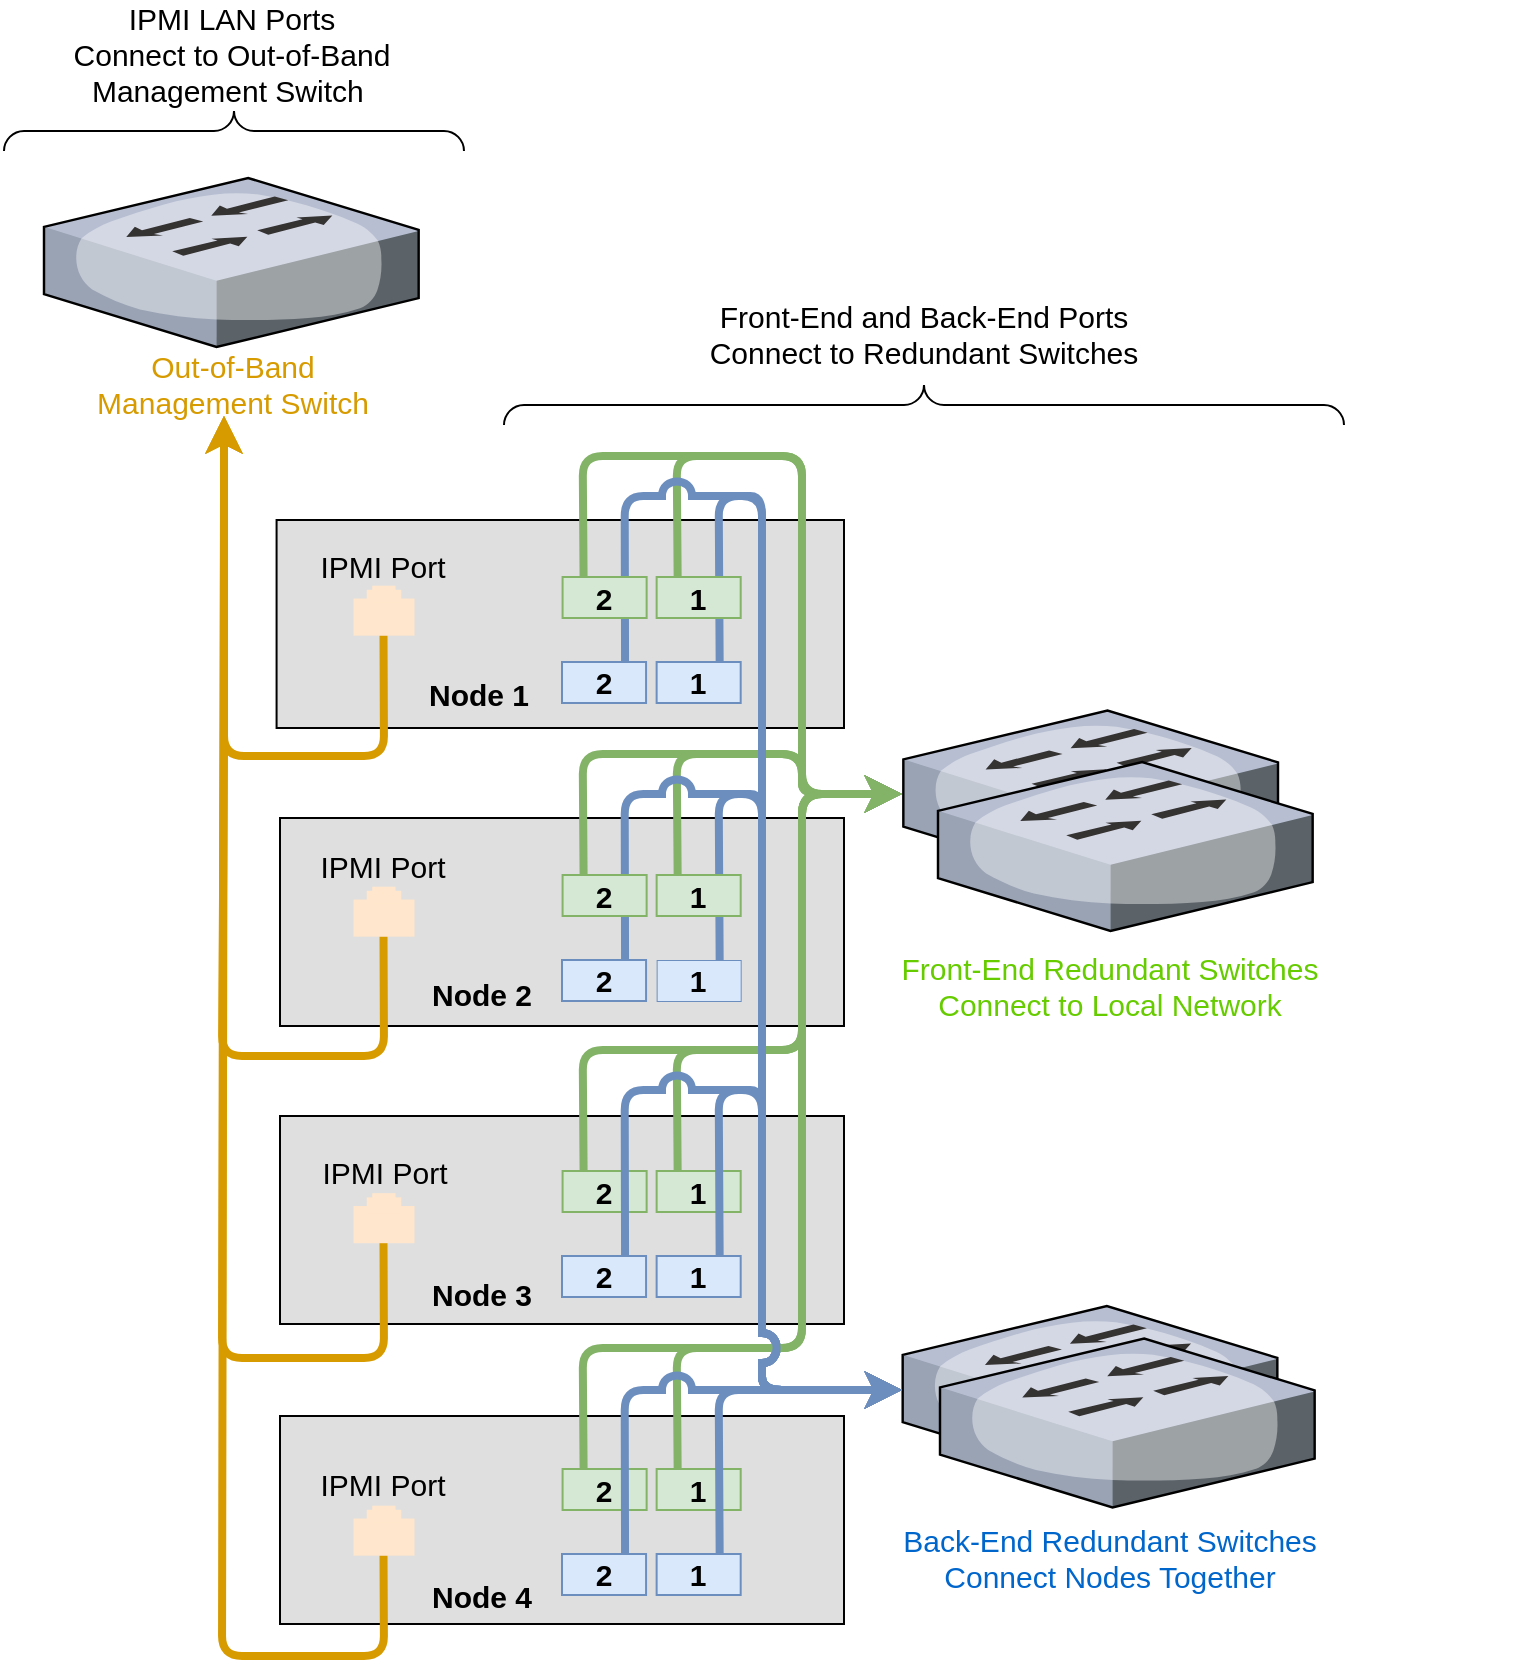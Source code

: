 <mxfile version="20.3.2" type="device"><diagram id="KMcxD_Hfu1oPM4u3RyKm" name="Page-1"><mxGraphModel dx="1623" dy="-132" grid="1" gridSize="10" guides="1" tooltips="1" connect="1" arrows="1" fold="1" page="1" pageScale="1" pageWidth="850" pageHeight="1100" math="0" shadow="0"><root><mxCell id="0"/><mxCell id="1" parent="0"/><mxCell id="OP0uMOmqRfhRsHybBiB3-138" value="" style="rounded=0;whiteSpace=wrap;html=1;fillColor=#dfdfdf;" parent="1" vertex="1"><mxGeometry x="137.29" y="1360" width="283.71" height="104" as="geometry"/></mxCell><mxCell id="OP0uMOmqRfhRsHybBiB3-137" value="" style="rounded=0;whiteSpace=wrap;html=1;fillColor=#dfdfdf;" parent="1" vertex="1"><mxGeometry x="139" y="1509" width="282" height="104" as="geometry"/></mxCell><mxCell id="OP0uMOmqRfhRsHybBiB3-136" value="" style="rounded=0;whiteSpace=wrap;html=1;fillColor=#dfdfdf;" parent="1" vertex="1"><mxGeometry x="139" y="1658" width="282" height="104" as="geometry"/></mxCell><mxCell id="OP0uMOmqRfhRsHybBiB3-132" value="" style="rounded=0;whiteSpace=wrap;html=1;fillColor=#dfdfdf;" parent="1" vertex="1"><mxGeometry x="139" y="1808" width="282" height="104" as="geometry"/></mxCell><mxCell id="KvPRdfRzhTT3knoHsxit-51" value="&lt;span style=&quot;&quot;&gt;Node 3&lt;/span&gt;" style="text;html=1;strokeColor=none;fillColor=none;align=center;verticalAlign=middle;whiteSpace=wrap;rounded=0;shadow=0;fontSize=15;fontStyle=1" parent="1" vertex="1"><mxGeometry x="139.83" y="1737" width="200.17" height="20" as="geometry"/></mxCell><mxCell id="fedMn2WOfF90to9gc-yZ-52" value="&lt;span style=&quot;&quot;&gt;Node 1&lt;/span&gt;" style="text;html=1;strokeColor=none;fillColor=none;align=center;verticalAlign=middle;whiteSpace=wrap;rounded=0;shadow=0;fontSize=15;fontStyle=1" parent="1" vertex="1"><mxGeometry x="137.29" y="1437" width="202.71" height="20" as="geometry"/></mxCell><mxCell id="TKbhqmxpsX92xjRi5uJJ-1162" value="&lt;span style=&quot;font-weight: normal&quot;&gt;Front-End and Back-End Ports&lt;br&gt;Connect to Redundant Switches&lt;/span&gt;" style="text;html=1;strokeColor=none;fillColor=none;align=center;verticalAlign=middle;whiteSpace=wrap;rounded=0;shadow=0;fontSize=15;fontStyle=1" parent="1" vertex="1"><mxGeometry x="162" y="1247" width="598" height="40" as="geometry"/></mxCell><mxCell id="TKbhqmxpsX92xjRi5uJJ-1164" value="" style="verticalLabelPosition=bottom;shadow=0;dashed=0;align=center;html=1;verticalAlign=top;strokeWidth=1;shape=mxgraph.mockup.markup.curlyBrace;fontColor=#66B2FF;" parent="1" vertex="1"><mxGeometry x="251" y="1292.5" width="420" height="20" as="geometry"/></mxCell><mxCell id="TKbhqmxpsX92xjRi5uJJ-1170" value="&lt;span style=&quot;font-weight: normal&quot;&gt;IPMI LAN Ports&lt;br&gt;Connect to Out-of-Band&lt;br&gt;Management Switch&amp;nbsp;&lt;/span&gt;" style="text;html=1;strokeColor=none;fillColor=none;align=center;verticalAlign=middle;whiteSpace=wrap;rounded=0;shadow=0;fontSize=15;fontStyle=1" parent="1" vertex="1"><mxGeometry x="-0.33" y="1107" width="230" height="40" as="geometry"/></mxCell><mxCell id="TKbhqmxpsX92xjRi5uJJ-1171" value="" style="verticalLabelPosition=bottom;shadow=0;dashed=0;align=center;html=1;verticalAlign=top;strokeWidth=1;shape=mxgraph.mockup.markup.curlyBrace;fontColor=#66B2FF;" parent="1" vertex="1"><mxGeometry x="1" y="1155.5" width="230" height="20" as="geometry"/></mxCell><mxCell id="TKbhqmxpsX92xjRi5uJJ-1165" value="" style="verticalLabelPosition=bottom;aspect=fixed;html=1;verticalAlign=top;strokeColor=none;align=center;outlineConnect=0;shape=mxgraph.citrix.switch;" parent="1" vertex="1"><mxGeometry x="21" y="1189" width="187.33" height="84.5" as="geometry"/></mxCell><mxCell id="TKbhqmxpsX92xjRi5uJJ-1166" value="" style="endArrow=classic;html=1;strokeWidth=4;fillColor=#ffe6cc;strokeColor=#d79b00;exitX=0.5;exitY=1;exitDx=0;exitDy=0;" parent="1" source="OP0uMOmqRfhRsHybBiB3-162" edge="1"><mxGeometry x="290" y="1224" width="50" height="50" as="geometry"><mxPoint x="191" y="1418" as="sourcePoint"/><mxPoint x="111" y="1308" as="targetPoint"/><Array as="points"><mxPoint x="191" y="1478"/><mxPoint x="111" y="1478"/><mxPoint x="111" y="1368"/></Array></mxGeometry></mxCell><mxCell id="TKbhqmxpsX92xjRi5uJJ-1172" value="&lt;span&gt;Out-of-Band&lt;br&gt;Management Switch&lt;br&gt;&lt;/span&gt;" style="text;html=1;strokeColor=none;fillColor=none;align=center;verticalAlign=middle;whiteSpace=wrap;rounded=0;shadow=0;fontSize=15;fontStyle=0;fontColor=#D79B00;" parent="1" vertex="1"><mxGeometry x="21" y="1277" width="188.66" height="30" as="geometry"/></mxCell><mxCell id="KvPRdfRzhTT3knoHsxit-52" value="&lt;span style=&quot;&quot;&gt;Node 4&lt;/span&gt;" style="text;html=1;strokeColor=none;fillColor=none;align=center;verticalAlign=middle;whiteSpace=wrap;rounded=0;shadow=0;fontSize=15;fontStyle=1" parent="1" vertex="1"><mxGeometry x="139.83" y="1888" width="200.17" height="20" as="geometry"/></mxCell><mxCell id="KvPRdfRzhTT3knoHsxit-48" value="" style="endArrow=classic;html=1;strokeWidth=4;fillColor=#ffe6cc;strokeColor=#d79b00;exitX=0.5;exitY=1;exitDx=0;exitDy=0;" parent="1" source="OP0uMOmqRfhRsHybBiB3-143" edge="1"><mxGeometry x="290" y="1523.5" width="50" height="50" as="geometry"><mxPoint x="191" y="1728" as="sourcePoint"/><mxPoint x="111" y="1308" as="targetPoint"/><Array as="points"><mxPoint x="191" y="1779"/><mxPoint x="110" y="1779"/><mxPoint x="111" y="1358"/></Array></mxGeometry></mxCell><mxCell id="KvPRdfRzhTT3knoHsxit-49" value="" style="endArrow=classic;html=1;strokeWidth=4;fillColor=#ffe6cc;strokeColor=#d79b00;exitX=0.5;exitY=1;exitDx=0;exitDy=0;" parent="1" source="OP0uMOmqRfhRsHybBiB3-115" edge="1"><mxGeometry x="290" y="1673.5" width="50" height="50" as="geometry"><mxPoint x="191" y="1878" as="sourcePoint"/><mxPoint x="111" y="1308" as="targetPoint"/><Array as="points"><mxPoint x="191" y="1928"/><mxPoint x="110" y="1928"/><mxPoint x="111" y="1368"/></Array></mxGeometry></mxCell><mxCell id="KvPRdfRzhTT3knoHsxit-47" value="" style="endArrow=classic;html=1;strokeWidth=4;fillColor=#ffe6cc;strokeColor=#d79b00;exitX=0.5;exitY=1;exitDx=0;exitDy=0;" parent="1" source="OP0uMOmqRfhRsHybBiB3-149" edge="1"><mxGeometry x="290" y="1373.5" width="50" height="50" as="geometry"><mxPoint x="181" y="1568" as="sourcePoint"/><mxPoint x="111" y="1308" as="targetPoint"/><Array as="points"><mxPoint x="191" y="1628"/><mxPoint x="110" y="1628"/><mxPoint x="111" y="1468"/></Array></mxGeometry></mxCell><mxCell id="OP0uMOmqRfhRsHybBiB3-113" value="" style="group" parent="1" vertex="1" connectable="0"><mxGeometry x="175.5" y="1852.5" width="30.5" height="23" as="geometry"/></mxCell><mxCell id="OP0uMOmqRfhRsHybBiB3-114" value="" style="group" parent="OP0uMOmqRfhRsHybBiB3-113" vertex="1" connectable="0"><mxGeometry y="0.1" width="30.5" height="25" as="geometry"/></mxCell><mxCell id="OP0uMOmqRfhRsHybBiB3-115" value="" style="rounded=0;whiteSpace=wrap;html=1;strokeWidth=0.5;fillColor=#ffe6cc;strokeColor=none;" parent="OP0uMOmqRfhRsHybBiB3-114" vertex="1"><mxGeometry y="6.413" width="30.5" height="18.587" as="geometry"/></mxCell><mxCell id="OP0uMOmqRfhRsHybBiB3-116" value="" style="rounded=0;whiteSpace=wrap;html=1;strokeWidth=0.5;fillColor=#ffe6cc;strokeColor=none;" parent="OP0uMOmqRfhRsHybBiB3-114" vertex="1"><mxGeometry x="6.606" y="2.065" width="17.287" height="8.261" as="geometry"/></mxCell><mxCell id="OP0uMOmqRfhRsHybBiB3-117" value="" style="rounded=0;whiteSpace=wrap;html=1;strokeWidth=0.5;fillColor=#ffe6cc;strokeColor=none;" parent="OP0uMOmqRfhRsHybBiB3-114" vertex="1"><mxGeometry x="9.359" width="11.671" height="8.261" as="geometry"/></mxCell><mxCell id="OP0uMOmqRfhRsHybBiB3-133" value="&lt;span style=&quot;&quot;&gt;IPMI Port&lt;/span&gt;" style="text;html=1;strokeColor=none;fillColor=none;align=center;verticalAlign=middle;whiteSpace=wrap;rounded=0;shadow=0;fontSize=15;fontStyle=0" parent="1" vertex="1"><mxGeometry x="149.75" y="1832" width="81" height="20" as="geometry"/></mxCell><mxCell id="KvPRdfRzhTT3knoHsxit-50" value="&lt;span style=&quot;&quot;&gt;Node 2&lt;/span&gt;" style="text;html=1;strokeColor=none;fillColor=none;align=center;verticalAlign=middle;whiteSpace=wrap;rounded=0;shadow=0;fontSize=15;fontStyle=1" parent="1" vertex="1"><mxGeometry x="139.83" y="1587" width="200.17" height="20" as="geometry"/></mxCell><mxCell id="OP0uMOmqRfhRsHybBiB3-140" value="&lt;span style=&quot;&quot;&gt;IPMI Port&lt;/span&gt;" style="text;html=1;strokeColor=none;fillColor=none;align=center;verticalAlign=middle;whiteSpace=wrap;rounded=0;shadow=0;fontSize=15;fontStyle=0" parent="1" vertex="1"><mxGeometry x="150.75" y="1676.25" width="81" height="20" as="geometry"/></mxCell><mxCell id="OP0uMOmqRfhRsHybBiB3-141" value="" style="group" parent="1" vertex="1" connectable="0"><mxGeometry x="175.5" y="1696.25" width="30.5" height="23" as="geometry"/></mxCell><mxCell id="OP0uMOmqRfhRsHybBiB3-142" value="" style="group" parent="OP0uMOmqRfhRsHybBiB3-141" vertex="1" connectable="0"><mxGeometry y="0.1" width="30.5" height="25" as="geometry"/></mxCell><mxCell id="OP0uMOmqRfhRsHybBiB3-143" value="" style="rounded=0;whiteSpace=wrap;html=1;strokeWidth=0.5;fillColor=#ffe6cc;strokeColor=none;" parent="OP0uMOmqRfhRsHybBiB3-142" vertex="1"><mxGeometry y="6.413" width="30.5" height="18.587" as="geometry"/></mxCell><mxCell id="OP0uMOmqRfhRsHybBiB3-144" value="" style="rounded=0;whiteSpace=wrap;html=1;strokeWidth=0.5;fillColor=#ffe6cc;strokeColor=none;" parent="OP0uMOmqRfhRsHybBiB3-142" vertex="1"><mxGeometry x="6.606" y="2.065" width="17.287" height="8.261" as="geometry"/></mxCell><mxCell id="OP0uMOmqRfhRsHybBiB3-145" value="" style="rounded=0;whiteSpace=wrap;html=1;strokeWidth=0.5;fillColor=#ffe6cc;strokeColor=none;" parent="OP0uMOmqRfhRsHybBiB3-142" vertex="1"><mxGeometry x="9.359" width="11.671" height="8.261" as="geometry"/></mxCell><mxCell id="OP0uMOmqRfhRsHybBiB3-146" value="&lt;span style=&quot;&quot;&gt;IPMI Port&lt;/span&gt;" style="text;html=1;strokeColor=none;fillColor=none;align=center;verticalAlign=middle;whiteSpace=wrap;rounded=0;shadow=0;fontSize=15;fontStyle=0" parent="1" vertex="1"><mxGeometry x="149.75" y="1523" width="81" height="20" as="geometry"/></mxCell><mxCell id="OP0uMOmqRfhRsHybBiB3-147" value="" style="group" parent="1" vertex="1" connectable="0"><mxGeometry x="175.5" y="1543" width="30.5" height="23" as="geometry"/></mxCell><mxCell id="OP0uMOmqRfhRsHybBiB3-148" value="" style="group" parent="OP0uMOmqRfhRsHybBiB3-147" vertex="1" connectable="0"><mxGeometry y="0.1" width="30.5" height="25" as="geometry"/></mxCell><mxCell id="OP0uMOmqRfhRsHybBiB3-149" value="" style="rounded=0;whiteSpace=wrap;html=1;strokeWidth=0.5;fillColor=#ffe6cc;strokeColor=none;" parent="OP0uMOmqRfhRsHybBiB3-148" vertex="1"><mxGeometry y="6.413" width="30.5" height="18.587" as="geometry"/></mxCell><mxCell id="OP0uMOmqRfhRsHybBiB3-150" value="" style="rounded=0;whiteSpace=wrap;html=1;strokeWidth=0.5;fillColor=#ffe6cc;strokeColor=none;" parent="OP0uMOmqRfhRsHybBiB3-148" vertex="1"><mxGeometry x="6.606" y="2.065" width="17.287" height="8.261" as="geometry"/></mxCell><mxCell id="OP0uMOmqRfhRsHybBiB3-151" value="" style="rounded=0;whiteSpace=wrap;html=1;strokeWidth=0.5;fillColor=#ffe6cc;strokeColor=none;" parent="OP0uMOmqRfhRsHybBiB3-148" vertex="1"><mxGeometry x="9.359" width="11.671" height="8.261" as="geometry"/></mxCell><mxCell id="OP0uMOmqRfhRsHybBiB3-159" value="&lt;span style=&quot;&quot;&gt;IPMI Port&lt;/span&gt;" style="text;html=1;strokeColor=none;fillColor=none;align=center;verticalAlign=middle;whiteSpace=wrap;rounded=0;shadow=0;fontSize=15;fontStyle=0" parent="1" vertex="1"><mxGeometry x="149.75" y="1372.5" width="81" height="20" as="geometry"/></mxCell><mxCell id="OP0uMOmqRfhRsHybBiB3-160" value="" style="group" parent="1" vertex="1" connectable="0"><mxGeometry x="175.5" y="1392.5" width="30.5" height="23" as="geometry"/></mxCell><mxCell id="OP0uMOmqRfhRsHybBiB3-161" value="" style="group" parent="OP0uMOmqRfhRsHybBiB3-160" vertex="1" connectable="0"><mxGeometry y="0.1" width="30.5" height="25" as="geometry"/></mxCell><mxCell id="OP0uMOmqRfhRsHybBiB3-162" value="" style="rounded=0;whiteSpace=wrap;html=1;strokeWidth=0.5;fillColor=#ffe6cc;strokeColor=none;" parent="OP0uMOmqRfhRsHybBiB3-161" vertex="1"><mxGeometry y="6.413" width="30.5" height="18.587" as="geometry"/></mxCell><mxCell id="OP0uMOmqRfhRsHybBiB3-163" value="" style="rounded=0;whiteSpace=wrap;html=1;strokeWidth=0.5;fillColor=#ffe6cc;strokeColor=none;" parent="OP0uMOmqRfhRsHybBiB3-161" vertex="1"><mxGeometry x="6.606" y="2.065" width="17.287" height="8.261" as="geometry"/></mxCell><mxCell id="OP0uMOmqRfhRsHybBiB3-164" value="" style="rounded=0;whiteSpace=wrap;html=1;strokeWidth=0.5;fillColor=#ffe6cc;strokeColor=none;" parent="OP0uMOmqRfhRsHybBiB3-161" vertex="1"><mxGeometry x="9.359" width="11.671" height="8.261" as="geometry"/></mxCell><mxCell id="OP0uMOmqRfhRsHybBiB3-216" value="" style="group" parent="1" vertex="1" connectable="0"><mxGeometry x="280.004" y="1328" width="383.996" height="577.5" as="geometry"/></mxCell><mxCell id="OP0uMOmqRfhRsHybBiB3-173" value="" style="endArrow=classic;html=1;strokeWidth=4;fillColor=#d5e8d4;exitX=0.25;exitY=0;exitDx=0;exitDy=0;strokeColor=#82b366;" parent="OP0uMOmqRfhRsHybBiB3-216" source="OP0uMOmqRfhRsHybBiB3-185" edge="1"><mxGeometry x="12.336" width="50" height="50" as="geometry"><mxPoint x="11.978" y="506.314" as="sourcePoint"/><mxPoint x="169.996" y="169" as="targetPoint"/><Array as="points"><mxPoint x="10.336" y="446"/><mxPoint x="119.996" y="446"/><mxPoint x="119.996" y="169"/></Array></mxGeometry></mxCell><mxCell id="OP0uMOmqRfhRsHybBiB3-174" value="" style="verticalLabelPosition=bottom;aspect=fixed;html=1;verticalAlign=top;strokeColor=none;align=center;outlineConnect=0;shape=mxgraph.citrix.switch;" parent="OP0uMOmqRfhRsHybBiB3-216" vertex="1"><mxGeometry x="170.336" y="425" width="187.33" height="84.5" as="geometry"/></mxCell><mxCell id="OP0uMOmqRfhRsHybBiB3-175" value="" style="verticalLabelPosition=bottom;aspect=fixed;html=1;verticalAlign=top;strokeColor=none;align=center;outlineConnect=0;shape=mxgraph.citrix.switch;" parent="OP0uMOmqRfhRsHybBiB3-216" vertex="1"><mxGeometry x="170.666" y="127.25" width="187.33" height="84.5" as="geometry"/></mxCell><mxCell id="OP0uMOmqRfhRsHybBiB3-176" value="&lt;span&gt;Front-End Redundant Switches&lt;br&gt;Connect to Local Network&lt;br&gt;&lt;/span&gt;" style="text;html=1;strokeColor=none;fillColor=none;align=center;verticalAlign=middle;whiteSpace=wrap;rounded=0;shadow=0;fontSize=15;fontStyle=0;fontColor=#66CC00;" parent="OP0uMOmqRfhRsHybBiB3-216" vertex="1"><mxGeometry x="163.996" y="237.5" width="220" height="55.5" as="geometry"/></mxCell><mxCell id="OP0uMOmqRfhRsHybBiB3-177" value="&lt;span&gt;Back-End Redundant Switches&lt;br&gt;Connect Nodes Together&lt;br&gt;&lt;/span&gt;" style="text;html=1;strokeColor=none;fillColor=none;align=center;verticalAlign=middle;whiteSpace=wrap;rounded=0;shadow=0;fontSize=15;fontStyle=0;fontColor=#0066CC;" parent="OP0uMOmqRfhRsHybBiB3-216" vertex="1"><mxGeometry x="168.996" y="524" width="210" height="53.5" as="geometry"/></mxCell><mxCell id="OP0uMOmqRfhRsHybBiB3-178" value="" style="verticalLabelPosition=bottom;aspect=fixed;html=1;verticalAlign=top;strokeColor=none;align=center;outlineConnect=0;shape=mxgraph.citrix.switch;" parent="OP0uMOmqRfhRsHybBiB3-216" vertex="1"><mxGeometry x="187.996" y="153" width="187.33" height="84.5" as="geometry"/></mxCell><mxCell id="OP0uMOmqRfhRsHybBiB3-179" value="" style="verticalLabelPosition=bottom;aspect=fixed;html=1;verticalAlign=top;strokeColor=none;align=center;outlineConnect=0;shape=mxgraph.citrix.switch;" parent="OP0uMOmqRfhRsHybBiB3-216" vertex="1"><mxGeometry x="188.996" y="441.25" width="187.33" height="84.5" as="geometry"/></mxCell><mxCell id="OP0uMOmqRfhRsHybBiB3-180" value="&lt;span&gt;1&lt;/span&gt;" style="text;html=1;strokeColor=#82b366;fillColor=#d5e8d4;align=center;verticalAlign=middle;whiteSpace=wrap;rounded=0;shadow=0;fontSize=15;fontStyle=1;strokeWidth=1;" parent="OP0uMOmqRfhRsHybBiB3-216" vertex="1"><mxGeometry x="47.311" y="357.5" width="42.028" height="20.5" as="geometry"/></mxCell><mxCell id="OP0uMOmqRfhRsHybBiB3-181" value="&lt;span&gt;2&lt;/span&gt;" style="text;html=1;strokeColor=#82b366;fillColor=#d5e8d4;align=center;verticalAlign=middle;whiteSpace=wrap;rounded=0;shadow=0;fontSize=15;fontStyle=1;strokeWidth=1;" parent="OP0uMOmqRfhRsHybBiB3-216" vertex="1"><mxGeometry x="0.28" y="357.5" width="42.028" height="20.5" as="geometry"/></mxCell><mxCell id="OP0uMOmqRfhRsHybBiB3-182" value="&lt;span&gt;1&lt;/span&gt;" style="text;html=1;strokeColor=#6c8ebf;fillColor=#dae8fc;align=center;verticalAlign=middle;whiteSpace=wrap;rounded=0;shadow=0;fontSize=15;fontStyle=1;strokeWidth=1;" parent="OP0uMOmqRfhRsHybBiB3-216" vertex="1"><mxGeometry x="47.311" y="400" width="42.028" height="20.5" as="geometry"/></mxCell><mxCell id="OP0uMOmqRfhRsHybBiB3-183" value="&lt;span&gt;2&lt;/span&gt;" style="text;html=1;strokeColor=#6c8ebf;fillColor=#dae8fc;align=center;verticalAlign=middle;whiteSpace=wrap;rounded=0;shadow=0;fontSize=15;fontStyle=1;strokeWidth=1;" parent="OP0uMOmqRfhRsHybBiB3-216" vertex="1"><mxGeometry y="400" width="42.028" height="20.5" as="geometry"/></mxCell><mxCell id="OP0uMOmqRfhRsHybBiB3-184" value="&lt;span&gt;1&lt;/span&gt;" style="text;html=1;strokeColor=#82b366;fillColor=#d5e8d4;align=center;verticalAlign=middle;whiteSpace=wrap;rounded=0;shadow=0;fontSize=15;fontStyle=1;strokeWidth=1;" parent="OP0uMOmqRfhRsHybBiB3-216" vertex="1"><mxGeometry x="47.311" y="506.5" width="42.028" height="20.5" as="geometry"/></mxCell><mxCell id="OP0uMOmqRfhRsHybBiB3-185" value="&lt;span&gt;2&lt;/span&gt;" style="text;html=1;strokeColor=#82b366;fillColor=#d5e8d4;align=center;verticalAlign=middle;whiteSpace=wrap;rounded=0;shadow=0;fontSize=15;fontStyle=1;strokeWidth=1;" parent="OP0uMOmqRfhRsHybBiB3-216" vertex="1"><mxGeometry x="0.28" y="506.5" width="42.028" height="20.5" as="geometry"/></mxCell><mxCell id="OP0uMOmqRfhRsHybBiB3-186" value="&lt;span&gt;1&lt;/span&gt;" style="text;html=1;strokeColor=#6c8ebf;fillColor=#dae8fc;align=center;verticalAlign=middle;whiteSpace=wrap;rounded=0;shadow=0;fontSize=15;fontStyle=1;strokeWidth=1;" parent="OP0uMOmqRfhRsHybBiB3-216" vertex="1"><mxGeometry x="47.311" y="549" width="42.028" height="20.5" as="geometry"/></mxCell><mxCell id="OP0uMOmqRfhRsHybBiB3-187" value="&lt;span&gt;2&lt;/span&gt;" style="text;html=1;strokeColor=#6c8ebf;fillColor=#dae8fc;align=center;verticalAlign=middle;whiteSpace=wrap;rounded=0;shadow=0;fontSize=15;fontStyle=1;strokeWidth=1;" parent="OP0uMOmqRfhRsHybBiB3-216" vertex="1"><mxGeometry y="549" width="42.028" height="20.5" as="geometry"/></mxCell><mxCell id="OP0uMOmqRfhRsHybBiB3-188" value="" style="endArrow=classic;html=1;strokeWidth=4;fillColor=#d5e8d4;exitX=0.25;exitY=0;exitDx=0;exitDy=0;strokeColor=#82b366;" parent="OP0uMOmqRfhRsHybBiB3-216" source="OP0uMOmqRfhRsHybBiB3-208" edge="1"><mxGeometry x="12.336" width="50" height="50" as="geometry"><mxPoint x="11.978" y="60.583" as="sourcePoint"/><mxPoint x="169.996" y="169" as="targetPoint"/><Array as="points"><mxPoint x="10.336"/><mxPoint x="119.996"/><mxPoint x="119.996" y="169"/></Array></mxGeometry></mxCell><mxCell id="OP0uMOmqRfhRsHybBiB3-189" value="" style="endArrow=classic;html=1;strokeWidth=4;fillColor=#d5e8d4;exitX=0.25;exitY=0;exitDx=0;exitDy=0;strokeColor=#82b366;" parent="OP0uMOmqRfhRsHybBiB3-216" source="OP0uMOmqRfhRsHybBiB3-207" edge="1"><mxGeometry x="12.336" width="50" height="50" as="geometry"><mxPoint x="86.723" y="60.583" as="sourcePoint"/><mxPoint x="169.996" y="169" as="targetPoint"/><Array as="points"><mxPoint x="57.336"/><mxPoint x="119.996"/><mxPoint x="119.996" y="169"/></Array></mxGeometry></mxCell><mxCell id="OP0uMOmqRfhRsHybBiB3-190" value="" style="endArrow=classic;html=1;strokeWidth=4;fillColor=#d5e8d4;exitX=0.25;exitY=0;exitDx=0;exitDy=0;strokeColor=#82b366;" parent="OP0uMOmqRfhRsHybBiB3-216" source="OP0uMOmqRfhRsHybBiB3-204" edge="1"><mxGeometry x="12.336" width="50" height="50" as="geometry"><mxPoint x="11.978" y="209.338" as="sourcePoint"/><mxPoint x="169.996" y="169" as="targetPoint"/><Array as="points"><mxPoint x="10.336" y="149"/><mxPoint x="119.996" y="149"/><mxPoint x="119.996" y="169"/></Array></mxGeometry></mxCell><mxCell id="OP0uMOmqRfhRsHybBiB3-191" value="" style="endArrow=classic;html=1;strokeWidth=4;fillColor=#d5e8d4;exitX=0.25;exitY=0;exitDx=0;exitDy=0;strokeColor=#82b366;" parent="OP0uMOmqRfhRsHybBiB3-216" source="OP0uMOmqRfhRsHybBiB3-203" edge="1"><mxGeometry x="12.336" width="50" height="50" as="geometry"><mxPoint x="86.723" y="209.338" as="sourcePoint"/><mxPoint x="169.996" y="169" as="targetPoint"/><Array as="points"><mxPoint x="57.336" y="149"/><mxPoint x="119.996" y="149"/><mxPoint x="119.996" y="169"/></Array></mxGeometry></mxCell><mxCell id="OP0uMOmqRfhRsHybBiB3-192" value="" style="endArrow=classic;html=1;strokeWidth=4;fillColor=#d5e8d4;exitX=0.25;exitY=0;exitDx=0;exitDy=0;strokeColor=#82b366;" parent="OP0uMOmqRfhRsHybBiB3-216" source="OP0uMOmqRfhRsHybBiB3-181" edge="1"><mxGeometry x="12.336" width="50" height="50" as="geometry"><mxPoint x="11.978" y="357.558" as="sourcePoint"/><mxPoint x="169.996" y="169" as="targetPoint"/><Array as="points"><mxPoint x="10.336" y="297"/><mxPoint x="119.996" y="297"/><mxPoint x="119.996" y="169"/></Array></mxGeometry></mxCell><mxCell id="OP0uMOmqRfhRsHybBiB3-193" value="" style="endArrow=classic;html=1;strokeWidth=4;fillColor=#d5e8d4;exitX=0.25;exitY=0;exitDx=0;exitDy=0;strokeColor=#82b366;" parent="OP0uMOmqRfhRsHybBiB3-216" source="OP0uMOmqRfhRsHybBiB3-180" edge="1"><mxGeometry x="12.336" width="50" height="50" as="geometry"><mxPoint x="86.723" y="357.558" as="sourcePoint"/><mxPoint x="169.996" y="169" as="targetPoint"/><Array as="points"><mxPoint x="57.336" y="297"/><mxPoint x="119.996" y="297"/><mxPoint x="119.996" y="169"/></Array></mxGeometry></mxCell><mxCell id="OP0uMOmqRfhRsHybBiB3-194" value="" style="endArrow=classic;html=1;strokeWidth=4;fillColor=#dae8fc;exitX=0.75;exitY=0;exitDx=0;exitDy=0;strokeColor=#6c8ebf;jumpStyle=arc;jumpSize=9;" parent="OP0uMOmqRfhRsHybBiB3-216" source="OP0uMOmqRfhRsHybBiB3-183" edge="1"><mxGeometry x="12.336" width="50" height="50" as="geometry"><mxPoint x="36.275" y="393.121" as="sourcePoint"/><mxPoint x="169.996" y="467" as="targetPoint"/><Array as="points"><mxPoint x="31.336" y="317"/><mxPoint x="99.996" y="317"/><mxPoint x="99.996" y="467"/></Array></mxGeometry></mxCell><mxCell id="OP0uMOmqRfhRsHybBiB3-195" value="" style="endArrow=classic;html=1;strokeWidth=4;fillColor=#dae8fc;exitX=0.75;exitY=0;exitDx=0;exitDy=0;strokeColor=#6c8ebf;jumpStyle=arc;jumpSize=9;" parent="OP0uMOmqRfhRsHybBiB3-216" source="OP0uMOmqRfhRsHybBiB3-205" edge="1"><mxGeometry x="12.336" width="50" height="50" as="geometry"><mxPoint x="124.101" y="244.365" as="sourcePoint"/><mxPoint x="169.996" y="467" as="targetPoint"/><Array as="points"><mxPoint x="78.336" y="169"/><mxPoint x="99.996" y="169"/><mxPoint x="99.996" y="467"/></Array></mxGeometry></mxCell><mxCell id="OP0uMOmqRfhRsHybBiB3-196" value="" style="endArrow=classic;html=1;strokeWidth=4;fillColor=#dae8fc;exitX=0.75;exitY=0;exitDx=0;exitDy=0;strokeColor=#6c8ebf;jumpStyle=arc;jumpSize=9;" parent="OP0uMOmqRfhRsHybBiB3-216" source="OP0uMOmqRfhRsHybBiB3-206" edge="1"><mxGeometry x="12.336" width="50" height="50" as="geometry"><mxPoint x="36.107" y="244.365" as="sourcePoint"/><mxPoint x="169.996" y="467" as="targetPoint"/><Array as="points"><mxPoint x="31.336" y="169"/><mxPoint x="99.996" y="169"/><mxPoint x="99.996" y="467"/></Array></mxGeometry></mxCell><mxCell id="OP0uMOmqRfhRsHybBiB3-197" value="" style="endArrow=classic;html=1;strokeWidth=4;fillColor=#dae8fc;exitX=0.75;exitY=0;exitDx=0;exitDy=0;strokeColor=#6c8ebf;jumpStyle=arc;jumpSize=9;" parent="OP0uMOmqRfhRsHybBiB3-216" source="OP0uMOmqRfhRsHybBiB3-209" edge="1"><mxGeometry x="12.336" width="50" height="50" as="geometry"><mxPoint x="124.101" y="95.61" as="sourcePoint"/><mxPoint x="169.996" y="467" as="targetPoint"/><Array as="points"><mxPoint x="78.336" y="20"/><mxPoint x="99.996" y="20"/><mxPoint x="99.996" y="467"/></Array></mxGeometry></mxCell><mxCell id="OP0uMOmqRfhRsHybBiB3-198" value="" style="endArrow=classic;html=1;strokeWidth=4;fillColor=#dae8fc;exitX=0.75;exitY=0;exitDx=0;exitDy=0;strokeColor=#6c8ebf;jumpStyle=arc;jumpSize=9;" parent="OP0uMOmqRfhRsHybBiB3-216" source="OP0uMOmqRfhRsHybBiB3-210" edge="1"><mxGeometry x="12.336" width="50" height="50" as="geometry"><mxPoint x="36.107" y="95.61" as="sourcePoint"/><mxPoint x="169.996" y="467" as="targetPoint"/><Array as="points"><mxPoint x="31.336" y="20"/><mxPoint x="99.996" y="20"/><mxPoint x="99.996" y="467"/></Array></mxGeometry></mxCell><mxCell id="OP0uMOmqRfhRsHybBiB3-199" value="" style="endArrow=classic;html=1;strokeWidth=4;fillColor=#d5e8d4;exitX=0.25;exitY=0;exitDx=0;exitDy=0;strokeColor=#82b366;" parent="OP0uMOmqRfhRsHybBiB3-216" source="OP0uMOmqRfhRsHybBiB3-184" edge="1"><mxGeometry x="12.336" width="50" height="50" as="geometry"><mxPoint x="86.723" y="506.314" as="sourcePoint"/><mxPoint x="169.996" y="169" as="targetPoint"/><Array as="points"><mxPoint x="57.336" y="446"/><mxPoint x="119.996" y="446"/><mxPoint x="119.996" y="169"/></Array></mxGeometry></mxCell><mxCell id="OP0uMOmqRfhRsHybBiB3-200" value="" style="endArrow=classic;html=1;strokeWidth=4;fillColor=#dae8fc;exitX=0.75;exitY=0;exitDx=0;exitDy=0;strokeColor=#6c8ebf;jumpStyle=arc;jumpSize=9;" parent="OP0uMOmqRfhRsHybBiB3-216" source="OP0uMOmqRfhRsHybBiB3-187" edge="1"><mxGeometry x="12.336" width="50" height="50" as="geometry"><mxPoint x="36.275" y="541.876" as="sourcePoint"/><mxPoint x="169.996" y="467" as="targetPoint"/><Array as="points"><mxPoint x="31.336" y="467"/></Array></mxGeometry></mxCell><mxCell id="OP0uMOmqRfhRsHybBiB3-201" value="" style="endArrow=classic;html=1;strokeWidth=4;fillColor=#dae8fc;exitX=0.75;exitY=0;exitDx=0;exitDy=0;strokeColor=#6c8ebf;jumpStyle=arc;jumpSize=9;" parent="OP0uMOmqRfhRsHybBiB3-216" source="OP0uMOmqRfhRsHybBiB3-182" edge="1"><mxGeometry x="12.336" width="50" height="50" as="geometry"><mxPoint x="124.27" y="393.121" as="sourcePoint"/><mxPoint x="169.996" y="467" as="targetPoint"/><Array as="points"><mxPoint x="78.336" y="317"/><mxPoint x="99.996" y="317"/><mxPoint x="99.996" y="467"/></Array></mxGeometry></mxCell><mxCell id="OP0uMOmqRfhRsHybBiB3-202" value="" style="endArrow=classic;html=1;strokeWidth=4;fillColor=#dae8fc;exitX=0.75;exitY=0;exitDx=0;exitDy=0;strokeColor=#6c8ebf;jumpStyle=none;jumpSize=9;" parent="OP0uMOmqRfhRsHybBiB3-216" source="OP0uMOmqRfhRsHybBiB3-186" edge="1"><mxGeometry x="12.336" width="50" height="50" as="geometry"><mxPoint x="124.101" y="541.876" as="sourcePoint"/><mxPoint x="169.996" y="467" as="targetPoint"/><Array as="points"><mxPoint x="78.336" y="467"/></Array></mxGeometry></mxCell><mxCell id="OP0uMOmqRfhRsHybBiB3-203" value="&lt;span&gt;1&lt;/span&gt;" style="text;html=1;strokeColor=#82b366;fillColor=#d5e8d4;align=center;verticalAlign=middle;whiteSpace=wrap;rounded=0;shadow=0;fontSize=15;fontStyle=1;strokeWidth=1;" parent="OP0uMOmqRfhRsHybBiB3-216" vertex="1"><mxGeometry x="47.311" y="209.5" width="42.028" height="20.5" as="geometry"/></mxCell><mxCell id="OP0uMOmqRfhRsHybBiB3-204" value="&lt;span&gt;2&lt;/span&gt;" style="text;html=1;strokeColor=#82b366;fillColor=#d5e8d4;align=center;verticalAlign=middle;whiteSpace=wrap;rounded=0;shadow=0;fontSize=15;fontStyle=1;strokeWidth=1;" parent="OP0uMOmqRfhRsHybBiB3-216" vertex="1"><mxGeometry x="0.28" y="209.5" width="42.028" height="20.5" as="geometry"/></mxCell><mxCell id="OP0uMOmqRfhRsHybBiB3-205" value="&lt;span&gt;1&lt;/span&gt;" style="text;html=1;strokeColor=#6c8ebf;fillColor=#dae8fc;align=center;verticalAlign=middle;whiteSpace=wrap;rounded=0;shadow=0;fontSize=15;fontStyle=1;strokeWidth=0.5;" parent="OP0uMOmqRfhRsHybBiB3-216" vertex="1"><mxGeometry x="47.311" y="252" width="42.028" height="20.5" as="geometry"/></mxCell><mxCell id="OP0uMOmqRfhRsHybBiB3-206" value="&lt;span&gt;2&lt;/span&gt;" style="text;html=1;strokeColor=#6c8ebf;fillColor=#dae8fc;align=center;verticalAlign=middle;whiteSpace=wrap;rounded=0;shadow=0;fontSize=15;fontStyle=1;strokeWidth=1;" parent="OP0uMOmqRfhRsHybBiB3-216" vertex="1"><mxGeometry y="252" width="42.028" height="20.5" as="geometry"/></mxCell><mxCell id="OP0uMOmqRfhRsHybBiB3-207" value="&lt;span&gt;1&lt;/span&gt;" style="text;html=1;strokeColor=#82b366;fillColor=#d5e8d4;align=center;verticalAlign=middle;whiteSpace=wrap;rounded=0;shadow=0;fontSize=15;fontStyle=1;strokeWidth=1;" parent="OP0uMOmqRfhRsHybBiB3-216" vertex="1"><mxGeometry x="47.311" y="60.5" width="42.028" height="20.5" as="geometry"/></mxCell><mxCell id="OP0uMOmqRfhRsHybBiB3-208" value="&lt;span&gt;2&lt;/span&gt;" style="text;html=1;strokeColor=#82b366;fillColor=#d5e8d4;align=center;verticalAlign=middle;whiteSpace=wrap;rounded=0;shadow=0;fontSize=15;fontStyle=1;strokeWidth=1;" parent="OP0uMOmqRfhRsHybBiB3-216" vertex="1"><mxGeometry x="0.28" y="60.5" width="42.028" height="20.5" as="geometry"/></mxCell><mxCell id="OP0uMOmqRfhRsHybBiB3-209" value="&lt;span&gt;1&lt;/span&gt;" style="text;html=1;strokeColor=#6c8ebf;fillColor=#dae8fc;align=center;verticalAlign=middle;whiteSpace=wrap;rounded=0;shadow=0;fontSize=15;fontStyle=1;strokeWidth=1;" parent="OP0uMOmqRfhRsHybBiB3-216" vertex="1"><mxGeometry x="47.311" y="103" width="42.028" height="20.5" as="geometry"/></mxCell><mxCell id="OP0uMOmqRfhRsHybBiB3-210" value="&lt;span&gt;2&lt;/span&gt;" style="text;html=1;strokeColor=#6c8ebf;fillColor=#dae8fc;align=center;verticalAlign=middle;whiteSpace=wrap;rounded=0;shadow=0;fontSize=15;fontStyle=1;strokeWidth=1;" parent="OP0uMOmqRfhRsHybBiB3-216" vertex="1"><mxGeometry y="103" width="42.028" height="20.5" as="geometry"/></mxCell></root></mxGraphModel></diagram></mxfile>